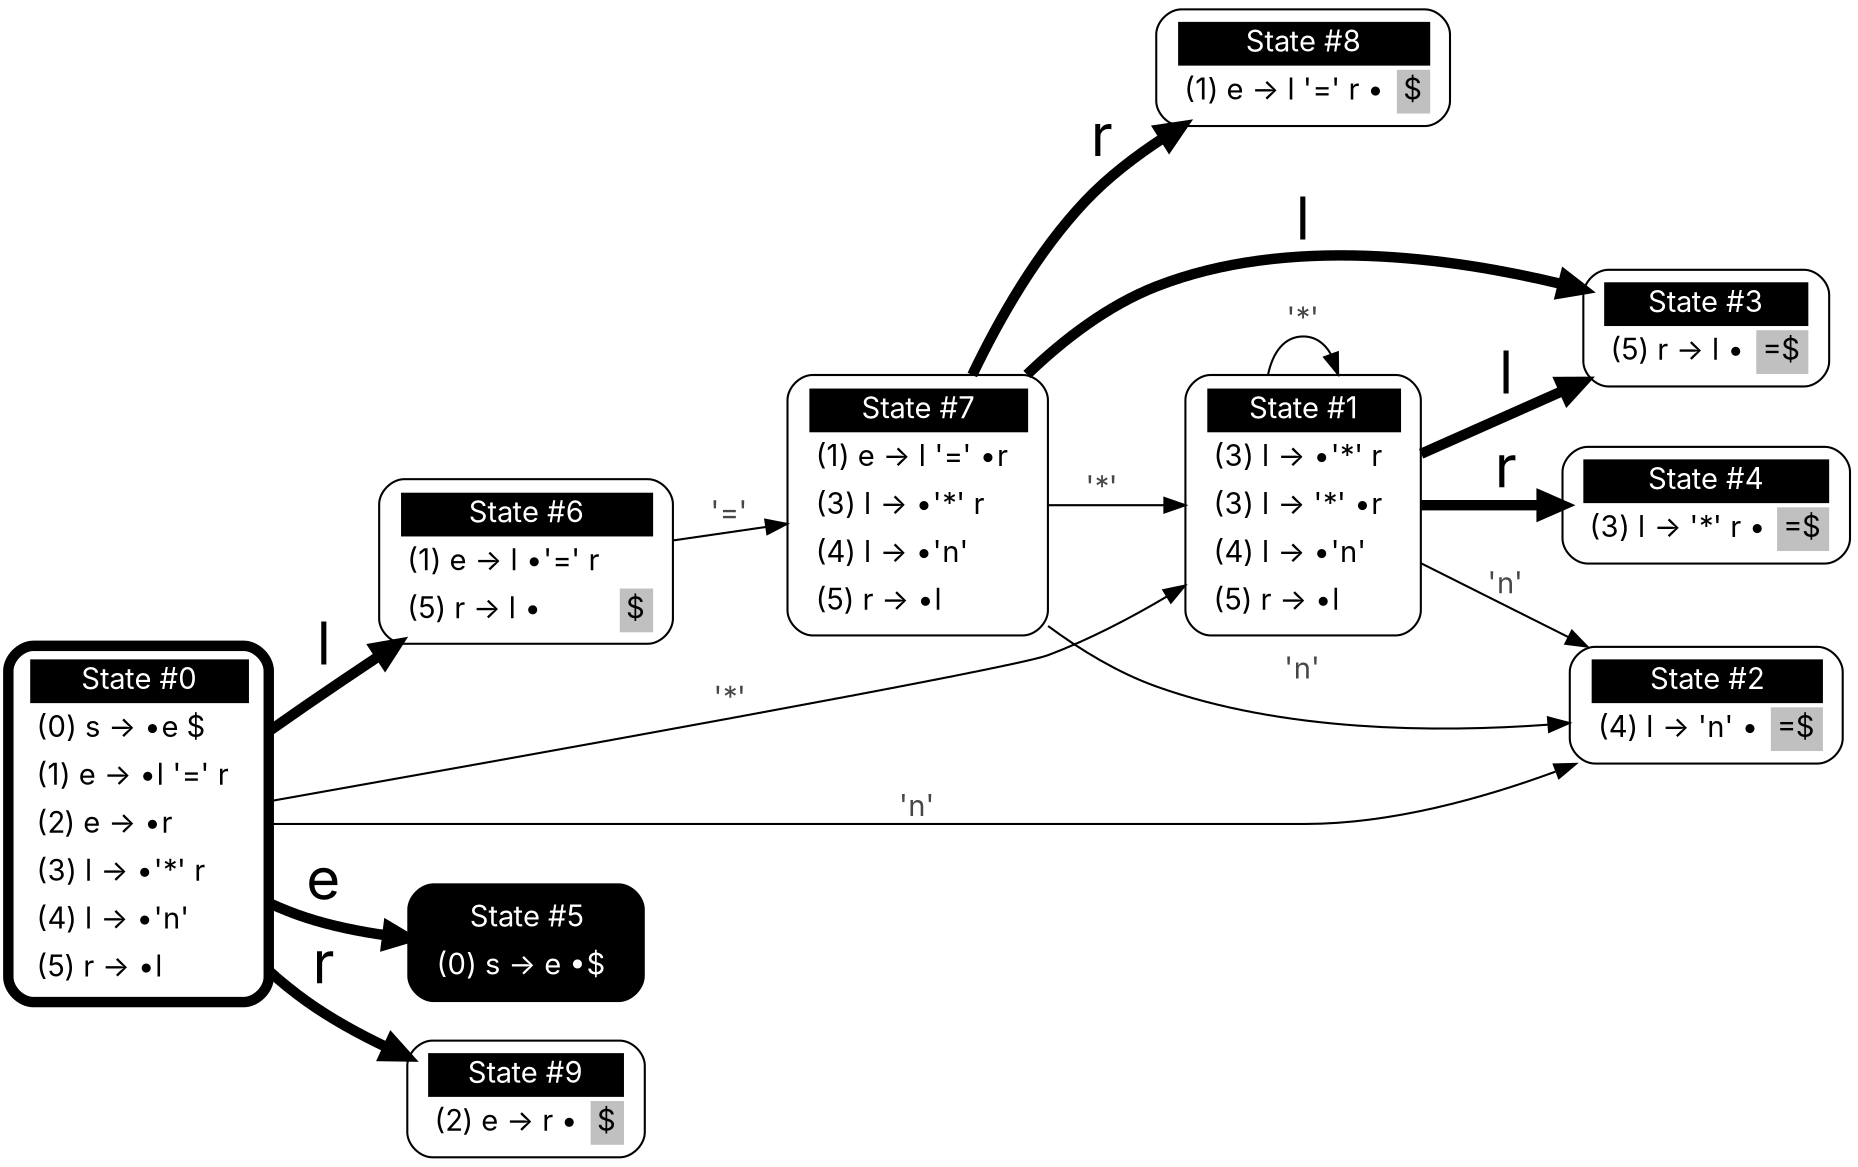 digraph LALR {
  #layout=twopi
  #layout=neato
  fontsize=30
  labelloc="t"
  label=""
  splines=true
  overlap=false
  rankdir = "LR"
  ratio = auto
  fontname=Inter
  node [fontname=Inter, fillcolor = "white", shape = "Mrecord", penwidth = 1]
  edge [fontname=Inter]

  "state0" [
    style = "filled, bold" penwidth = 5
    label =<<table border="0" cellborder="0" cellpadding="3" bgcolor="white">
      <tr><td bgcolor="black" align="center" colspan="2"><font color="white">State #0</font></td></tr>
      <tr><td align="left" port="r0">&#40;0&#41; s -&gt; &bull;e $ </td></tr>
      <tr><td align="left" port="r1">&#40;1&#41; e -&gt; &bull;l '=' r </td></tr>
      <tr><td align="left" port="r2">&#40;2&#41; e -&gt; &bull;r </td></tr>
      <tr><td align="left" port="r3">&#40;3&#41; l -&gt; &bull;'*' r </td></tr>
      <tr><td align="left" port="r4">&#40;4&#41; l -&gt; &bull;'n' </td></tr>
      <tr><td align="left" port="r5">&#40;5&#41; r -&gt; &bull;l </td></tr>
      </table>>
   ];
  "state1" [
    style = "filled"
    label =<<table border="0" cellborder="0" cellpadding="3" bgcolor="white">
      <tr><td bgcolor="black" align="center" colspan="2"><font color="white">State #1</font></td></tr>
      <tr><td align="left" port="r3">&#40;3&#41; l -&gt; &bull;'*' r </td></tr>
      <tr><td align="left" port="r3">&#40;3&#41; l -&gt; '*' &bull;r </td></tr>
      <tr><td align="left" port="r4">&#40;4&#41; l -&gt; &bull;'n' </td></tr>
      <tr><td align="left" port="r5">&#40;5&#41; r -&gt; &bull;l </td></tr>
    </table>>
   ];
  "state2" [
    style = "filled"
    label =<<table border="0" cellborder="0" cellpadding="3" bgcolor="white">
      <tr><td bgcolor="black" align="center" colspan="2"><font color="white">State #2</font></td></tr>
      <tr><td align="left" port="r4">&#40;4&#41; l -&gt; 'n' &bull;</td><td bgcolor="grey" align="right">=$</td></tr>
    </table>>
   ];
  "state3" [
    style = "filled"
    label =<<table border="0" cellborder="0" cellpadding="3" bgcolor="white">
      <tr><td bgcolor="black" align="center" colspan="2"><font color="white">State #3</font></td></tr>
      <tr><td align="left" port="r5">&#40;5&#41; r -&gt; l &bull;</td><td bgcolor="grey" align="right">=$</td></tr>
    </table>>
   ];
  "state4" [
    style = "filled"
    label =<<table border="0" cellborder="0" cellpadding="3" bgcolor="white">
      <tr><td bgcolor="black" align="center" colspan="2"><font color="white">State #4</font></td></tr>
      <tr><td align="left" port="r3">&#40;3&#41; l -&gt; '*' r &bull;</td><td bgcolor="grey" align="right">=$</td></tr>
    </table>>
   ];
  "state5" [
    style = "filled" fillcolor = "black"
    label =<<table border="0" cellborder="0" cellpadding="3" bgcolor="black">
      <tr><td bgcolor="black" align="center" colspan="2"><font color="white">State #5</font></td></tr>
      <tr><td align="left" port="r0"><font color="white">&#40;0&#41; s -&gt; e &bull;$ </font></td></tr>
    </table>>
   ];
  "state6" [
    style = "filled"
    label =<<table border="0" cellborder="0" cellpadding="3" bgcolor="white">
      <tr><td bgcolor="black" align="center" colspan="2"><font color="white">State #6</font></td></tr>
      <tr><td align="left" port="r1">&#40;1&#41; e -&gt; l &bull;'=' r </td></tr>
    <tr><td align="left" port="r5">&#40;5&#41; r -&gt; l &bull;</td><td bgcolor="grey" align="right">$</td></tr>
    </table>>
   ];
  "state7" [
    style = "filled"
    label =<<table border="0" cellborder="0" cellpadding="3" bgcolor="white">
      <tr><td bgcolor="black" align="center" colspan="2"><font color="white">State #7</font></td></tr>
      <tr><td align="left" port="r1">&#40;1&#41; e -&gt; l '=' &bull;r </td></tr>
      <tr><td align="left" port="r3">&#40;3&#41; l -&gt; &bull;'*' r </td></tr>
      <tr><td align="left" port="r4">&#40;4&#41; l -&gt; &bull;'n' </td></tr>
      <tr><td align="left" port="r5">&#40;5&#41; r -&gt; &bull;l </td></tr>
    </table>>
   ];
  "state8" [
    style = "filled"
    label =<<table border="0" cellborder="0" cellpadding="3" bgcolor="white">
      <tr><td bgcolor="black" align="center" colspan="2"><font color="white">State #8</font></td></tr>
      <tr><td align="left" port="r1">&#40;1&#41; e -&gt; l '=' r &bull;</td><td bgcolor="grey" align="right">$</td></tr>
    </table>>
   ];
  "state9" [
    style = "filled"
    label =<<table border="0" cellborder="0" cellpadding="3" bgcolor="white">
      <tr><td bgcolor="black" align="center" colspan="2"><font color="white">State #9</font></td></tr>
      <tr><td align="left" port="r2">&#40;2&#41; e -&gt; r &bull;</td><td bgcolor="grey" align="right">$</td></tr>
    </table>>
   ];

  state0 -> state5 [ penwidth = 5 fontsize = 28 fontcolor = "black" label = "e" ];
  state0 -> state6 [ penwidth = 5 fontsize = 28 fontcolor = "black" label = "l" ];
  state0 -> state9 [ penwidth = 5 fontsize = 28 fontcolor = "black" label = "r" ];
  state0 -> state1 [  fontsize = 14 fontcolor = "grey28" label = "'*'" ];
  state0 -> state2 [  fontsize = 14 fontcolor = "grey28" label = "'n'" ];
  state1 -> state1 [  fontsize = 14 fontcolor = "grey28" label = "'*'" ];
  state1 -> state4 [ penwidth = 5 fontsize = 28 fontcolor = "black" label = "r" ];
  state1 -> state2 [  fontsize = 14 fontcolor = "grey28" label = "'n'" ];
  state1 -> state3 [ penwidth = 5 fontsize = 28 fontcolor = "black" label = "l" ];
  state6 -> state7 [  fontsize = 14 fontcolor = "grey28" label = "'='" ];
  state7 -> state8 [ penwidth = 5 fontsize = 28 fontcolor = "black" label = "r" ];
  state7 -> state1 [  fontsize = 14 fontcolor = "grey28" label = "'*'" ];
  state7 -> state2 [  fontsize = 14 fontcolor = "grey28" label = "'n'" ];
  state7 -> state3 [ penwidth = 5 fontsize = 28 fontcolor = "black" label = "l" ];
}